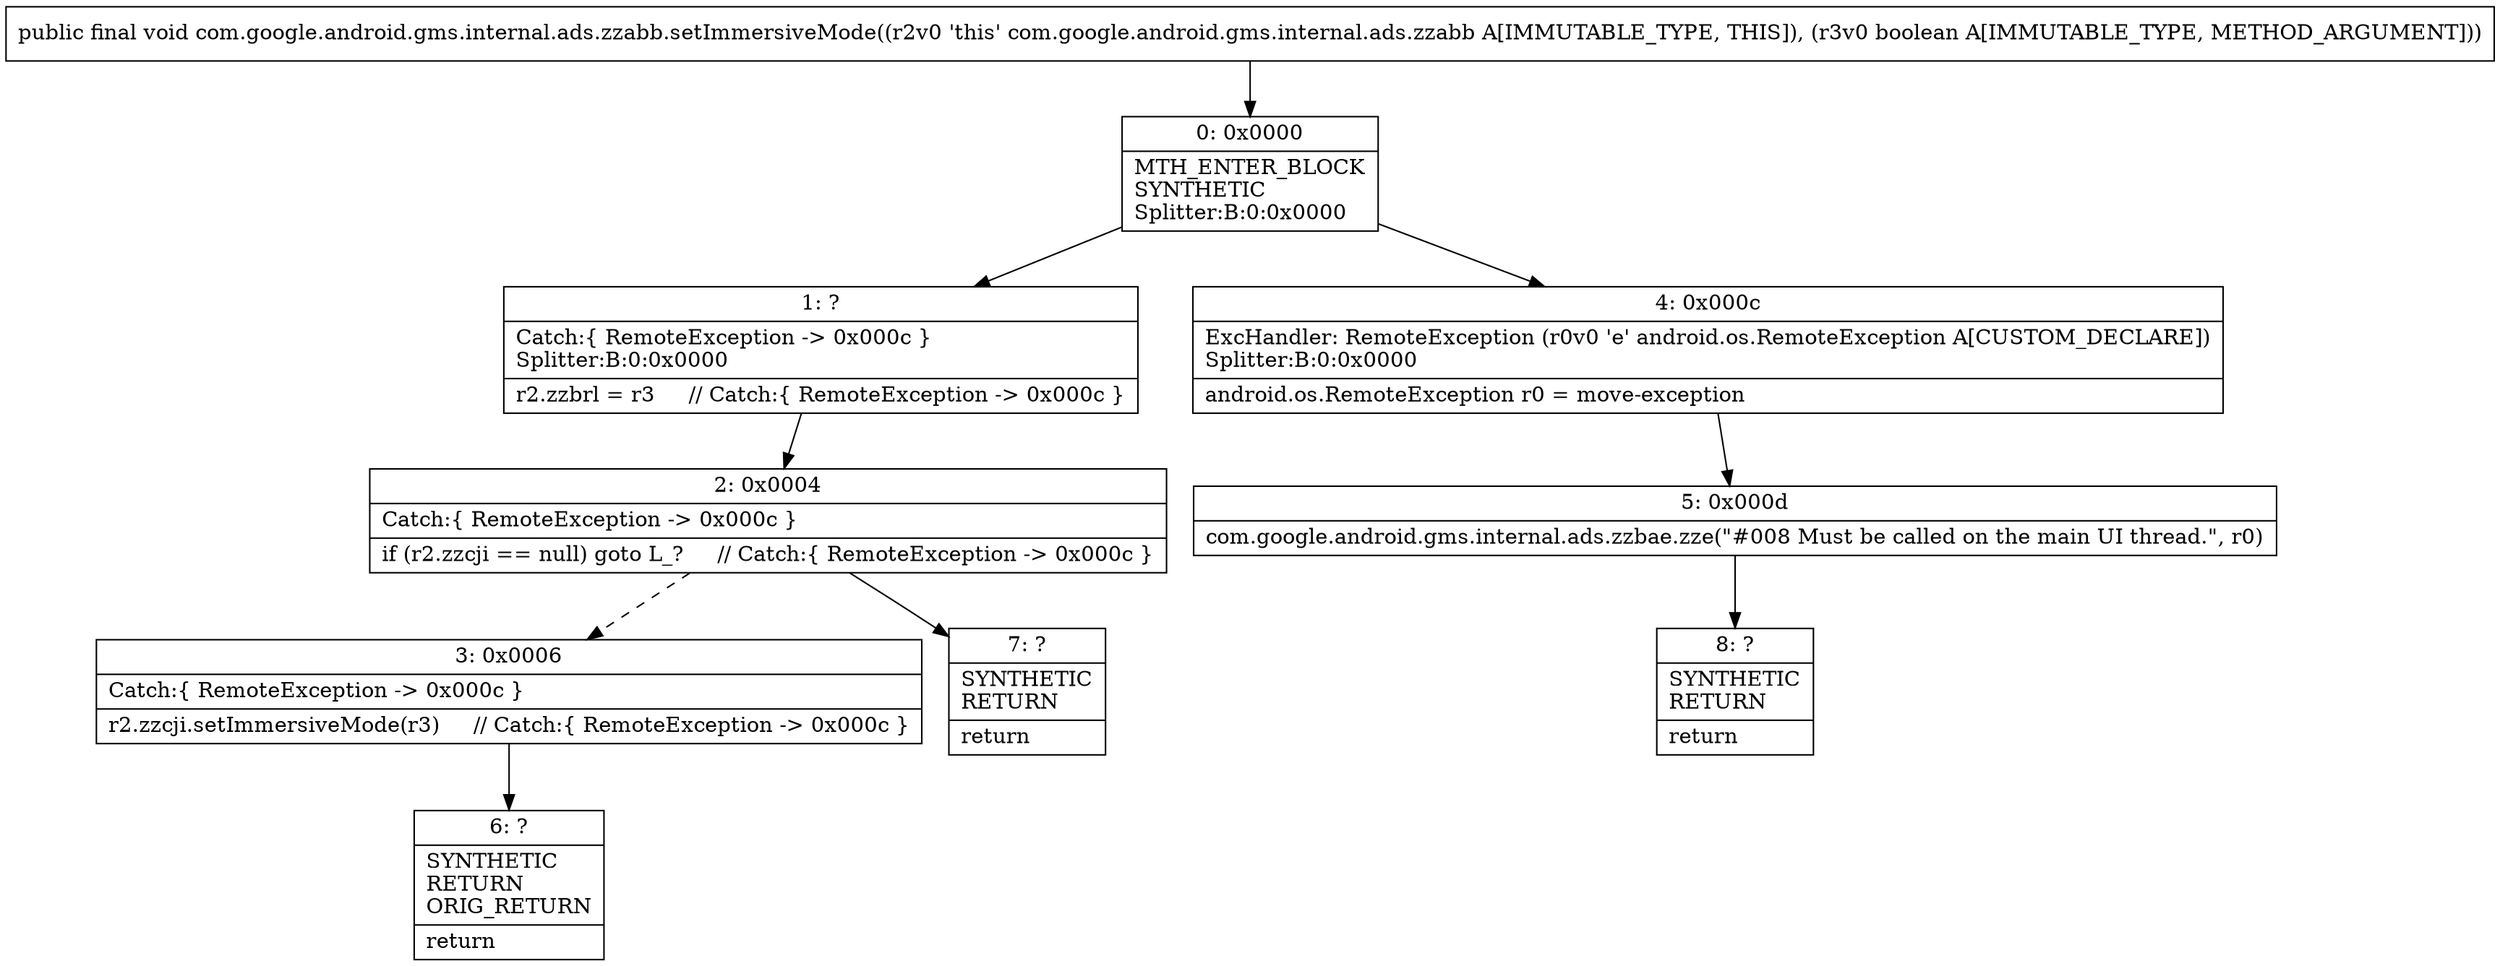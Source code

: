 digraph "CFG forcom.google.android.gms.internal.ads.zzabb.setImmersiveMode(Z)V" {
Node_0 [shape=record,label="{0\:\ 0x0000|MTH_ENTER_BLOCK\lSYNTHETIC\lSplitter:B:0:0x0000\l}"];
Node_1 [shape=record,label="{1\:\ ?|Catch:\{ RemoteException \-\> 0x000c \}\lSplitter:B:0:0x0000\l|r2.zzbrl = r3     \/\/ Catch:\{ RemoteException \-\> 0x000c \}\l}"];
Node_2 [shape=record,label="{2\:\ 0x0004|Catch:\{ RemoteException \-\> 0x000c \}\l|if (r2.zzcji == null) goto L_?     \/\/ Catch:\{ RemoteException \-\> 0x000c \}\l}"];
Node_3 [shape=record,label="{3\:\ 0x0006|Catch:\{ RemoteException \-\> 0x000c \}\l|r2.zzcji.setImmersiveMode(r3)     \/\/ Catch:\{ RemoteException \-\> 0x000c \}\l}"];
Node_4 [shape=record,label="{4\:\ 0x000c|ExcHandler: RemoteException (r0v0 'e' android.os.RemoteException A[CUSTOM_DECLARE])\lSplitter:B:0:0x0000\l|android.os.RemoteException r0 = move\-exception\l}"];
Node_5 [shape=record,label="{5\:\ 0x000d|com.google.android.gms.internal.ads.zzbae.zze(\"#008 Must be called on the main UI thread.\", r0)\l}"];
Node_6 [shape=record,label="{6\:\ ?|SYNTHETIC\lRETURN\lORIG_RETURN\l|return\l}"];
Node_7 [shape=record,label="{7\:\ ?|SYNTHETIC\lRETURN\l|return\l}"];
Node_8 [shape=record,label="{8\:\ ?|SYNTHETIC\lRETURN\l|return\l}"];
MethodNode[shape=record,label="{public final void com.google.android.gms.internal.ads.zzabb.setImmersiveMode((r2v0 'this' com.google.android.gms.internal.ads.zzabb A[IMMUTABLE_TYPE, THIS]), (r3v0 boolean A[IMMUTABLE_TYPE, METHOD_ARGUMENT])) }"];
MethodNode -> Node_0;
Node_0 -> Node_1;
Node_0 -> Node_4;
Node_1 -> Node_2;
Node_2 -> Node_3[style=dashed];
Node_2 -> Node_7;
Node_3 -> Node_6;
Node_4 -> Node_5;
Node_5 -> Node_8;
}

